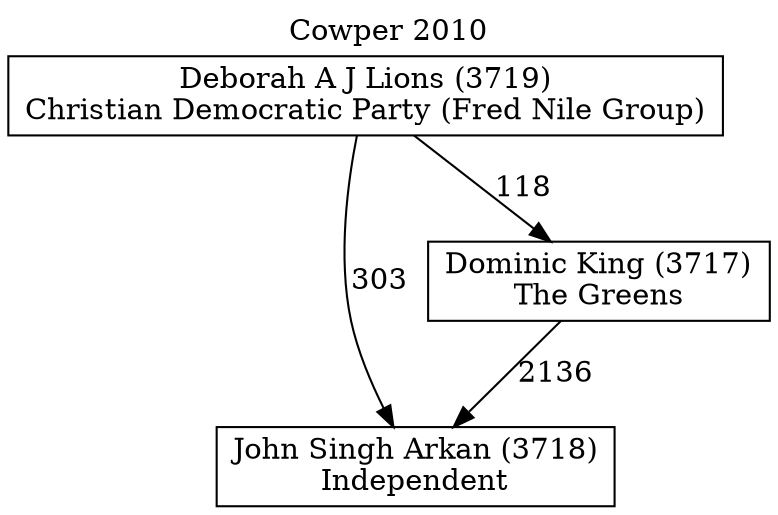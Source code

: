 // House preference flow
digraph "John Singh Arkan (3718)_Cowper_2010" {
	graph [label="Cowper 2010" labelloc=t mclimit=10]
	node [shape=box]
	"John Singh Arkan (3718)" [label="John Singh Arkan (3718)
Independent"]
	"Dominic King (3717)" [label="Dominic King (3717)
The Greens"]
	"Deborah A J Lions (3719)" [label="Deborah A J Lions (3719)
Christian Democratic Party (Fred Nile Group)"]
	"Dominic King (3717)" -> "John Singh Arkan (3718)" [label=2136]
	"Deborah A J Lions (3719)" -> "Dominic King (3717)" [label=118]
	"Deborah A J Lions (3719)" -> "John Singh Arkan (3718)" [label=303]
}
